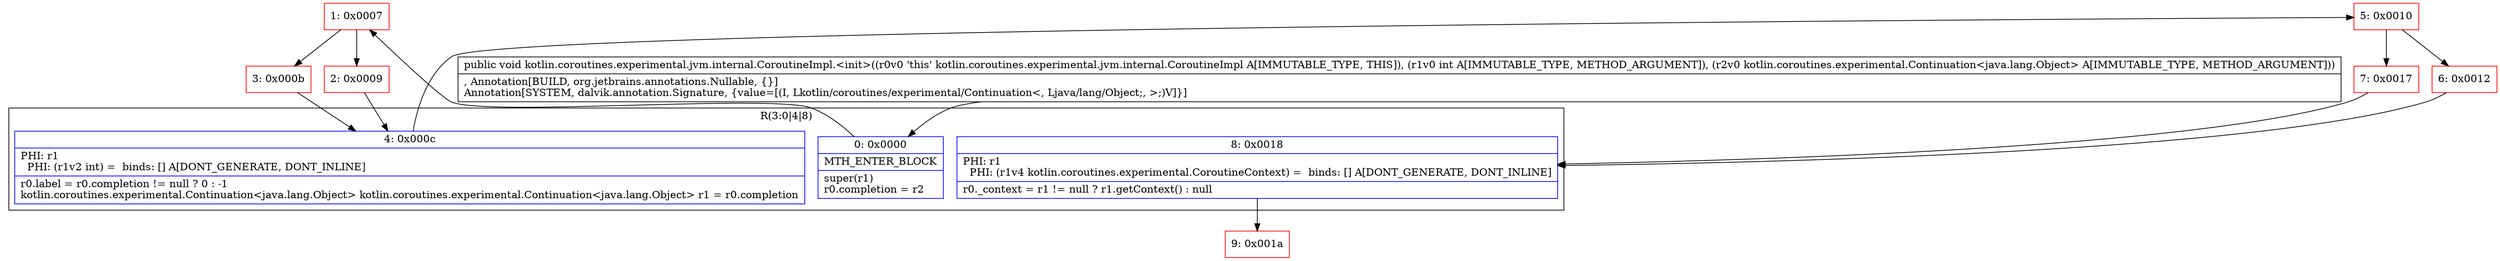 digraph "CFG forkotlin.coroutines.experimental.jvm.internal.CoroutineImpl.\<init\>(ILkotlin\/coroutines\/experimental\/Continuation;)V" {
subgraph cluster_Region_93460740 {
label = "R(3:0|4|8)";
node [shape=record,color=blue];
Node_0 [shape=record,label="{0\:\ 0x0000|MTH_ENTER_BLOCK\l|super(r1)\lr0.completion = r2\l}"];
Node_4 [shape=record,label="{4\:\ 0x000c|PHI: r1 \l  PHI: (r1v2 int) =  binds: [] A[DONT_GENERATE, DONT_INLINE]\l|r0.label = r0.completion != null ? 0 : \-1\lkotlin.coroutines.experimental.Continuation\<java.lang.Object\> kotlin.coroutines.experimental.Continuation\<java.lang.Object\> r1 = r0.completion\l}"];
Node_8 [shape=record,label="{8\:\ 0x0018|PHI: r1 \l  PHI: (r1v4 kotlin.coroutines.experimental.CoroutineContext) =  binds: [] A[DONT_GENERATE, DONT_INLINE]\l|r0._context = r1 != null ? r1.getContext() : null\l}"];
}
Node_1 [shape=record,color=red,label="{1\:\ 0x0007}"];
Node_2 [shape=record,color=red,label="{2\:\ 0x0009}"];
Node_3 [shape=record,color=red,label="{3\:\ 0x000b}"];
Node_5 [shape=record,color=red,label="{5\:\ 0x0010}"];
Node_6 [shape=record,color=red,label="{6\:\ 0x0012}"];
Node_7 [shape=record,color=red,label="{7\:\ 0x0017}"];
Node_9 [shape=record,color=red,label="{9\:\ 0x001a}"];
MethodNode[shape=record,label="{public void kotlin.coroutines.experimental.jvm.internal.CoroutineImpl.\<init\>((r0v0 'this' kotlin.coroutines.experimental.jvm.internal.CoroutineImpl A[IMMUTABLE_TYPE, THIS]), (r1v0 int A[IMMUTABLE_TYPE, METHOD_ARGUMENT]), (r2v0 kotlin.coroutines.experimental.Continuation\<java.lang.Object\> A[IMMUTABLE_TYPE, METHOD_ARGUMENT]))  | , Annotation[BUILD, org.jetbrains.annotations.Nullable, \{\}]\lAnnotation[SYSTEM, dalvik.annotation.Signature, \{value=[(I, Lkotlin\/coroutines\/experimental\/Continuation\<, Ljava\/lang\/Object;, \>;)V]\}]\l}"];
MethodNode -> Node_0;
Node_0 -> Node_1;
Node_4 -> Node_5;
Node_8 -> Node_9;
Node_1 -> Node_2;
Node_1 -> Node_3;
Node_2 -> Node_4;
Node_3 -> Node_4;
Node_5 -> Node_6;
Node_5 -> Node_7;
Node_6 -> Node_8;
Node_7 -> Node_8;
}

